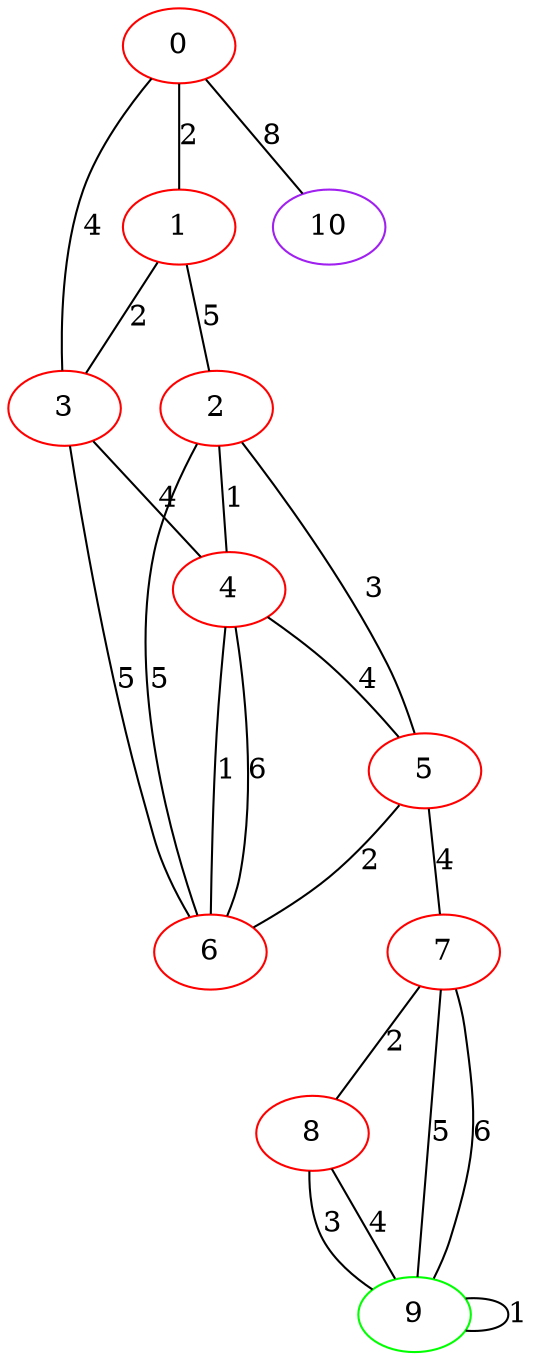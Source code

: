 graph "" {
0 [color=red, weight=1];
1 [color=red, weight=1];
2 [color=red, weight=1];
3 [color=red, weight=1];
4 [color=red, weight=1];
5 [color=red, weight=1];
6 [color=red, weight=1];
7 [color=red, weight=1];
8 [color=red, weight=1];
9 [color=green, weight=2];
10 [color=purple, weight=4];
0 -- 1  [key=0, label=2];
0 -- 10  [key=0, label=8];
0 -- 3  [key=0, label=4];
1 -- 2  [key=0, label=5];
1 -- 3  [key=0, label=2];
2 -- 4  [key=0, label=1];
2 -- 5  [key=0, label=3];
2 -- 6  [key=0, label=5];
3 -- 4  [key=0, label=4];
3 -- 6  [key=0, label=5];
4 -- 5  [key=0, label=4];
4 -- 6  [key=0, label=6];
4 -- 6  [key=1, label=1];
5 -- 6  [key=0, label=2];
5 -- 7  [key=0, label=4];
7 -- 8  [key=0, label=2];
7 -- 9  [key=0, label=5];
7 -- 9  [key=1, label=6];
8 -- 9  [key=0, label=3];
8 -- 9  [key=1, label=4];
9 -- 9  [key=0, label=1];
}
